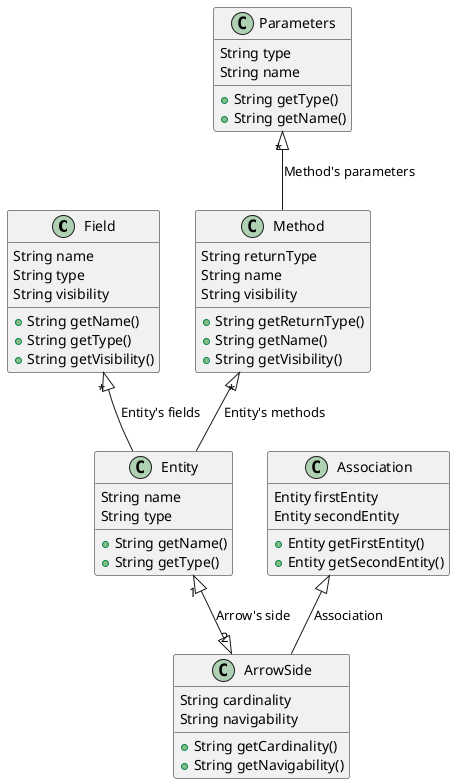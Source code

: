 @startuml

Field "*"<|-- Entity : Entity's fields
Method "*"<|-- Entity : Entity's methods
Parameters "*"<|-- Method : Method's parameters
Entity "1"<|--|>"2" ArrowSide : Arrow's side
Association <|-- ArrowSide : Association

class Entity {
    String name
    String type
    +String getName()
    +String getType()
}

class Field {
    String name
    String type
    String visibility
    +String getName()
    +String getType()
    +String getVisibility()
}

class Method {
    String returnType
    String name
    String visibility
    +String getReturnType()
    +String getName()
    +String getVisibility()
}

class Parameters {
    String type 
    String name
    +String getType()
    +String getName()
}

class ArrowSide {
    String cardinality
    String navigability
    +String getCardinality()
    +String getNavigability()

}

class Association{
    Entity firstEntity
    Entity secondEntity
    +Entity getFirstEntity()
    +Entity getSecondEntity()
}

@enduml